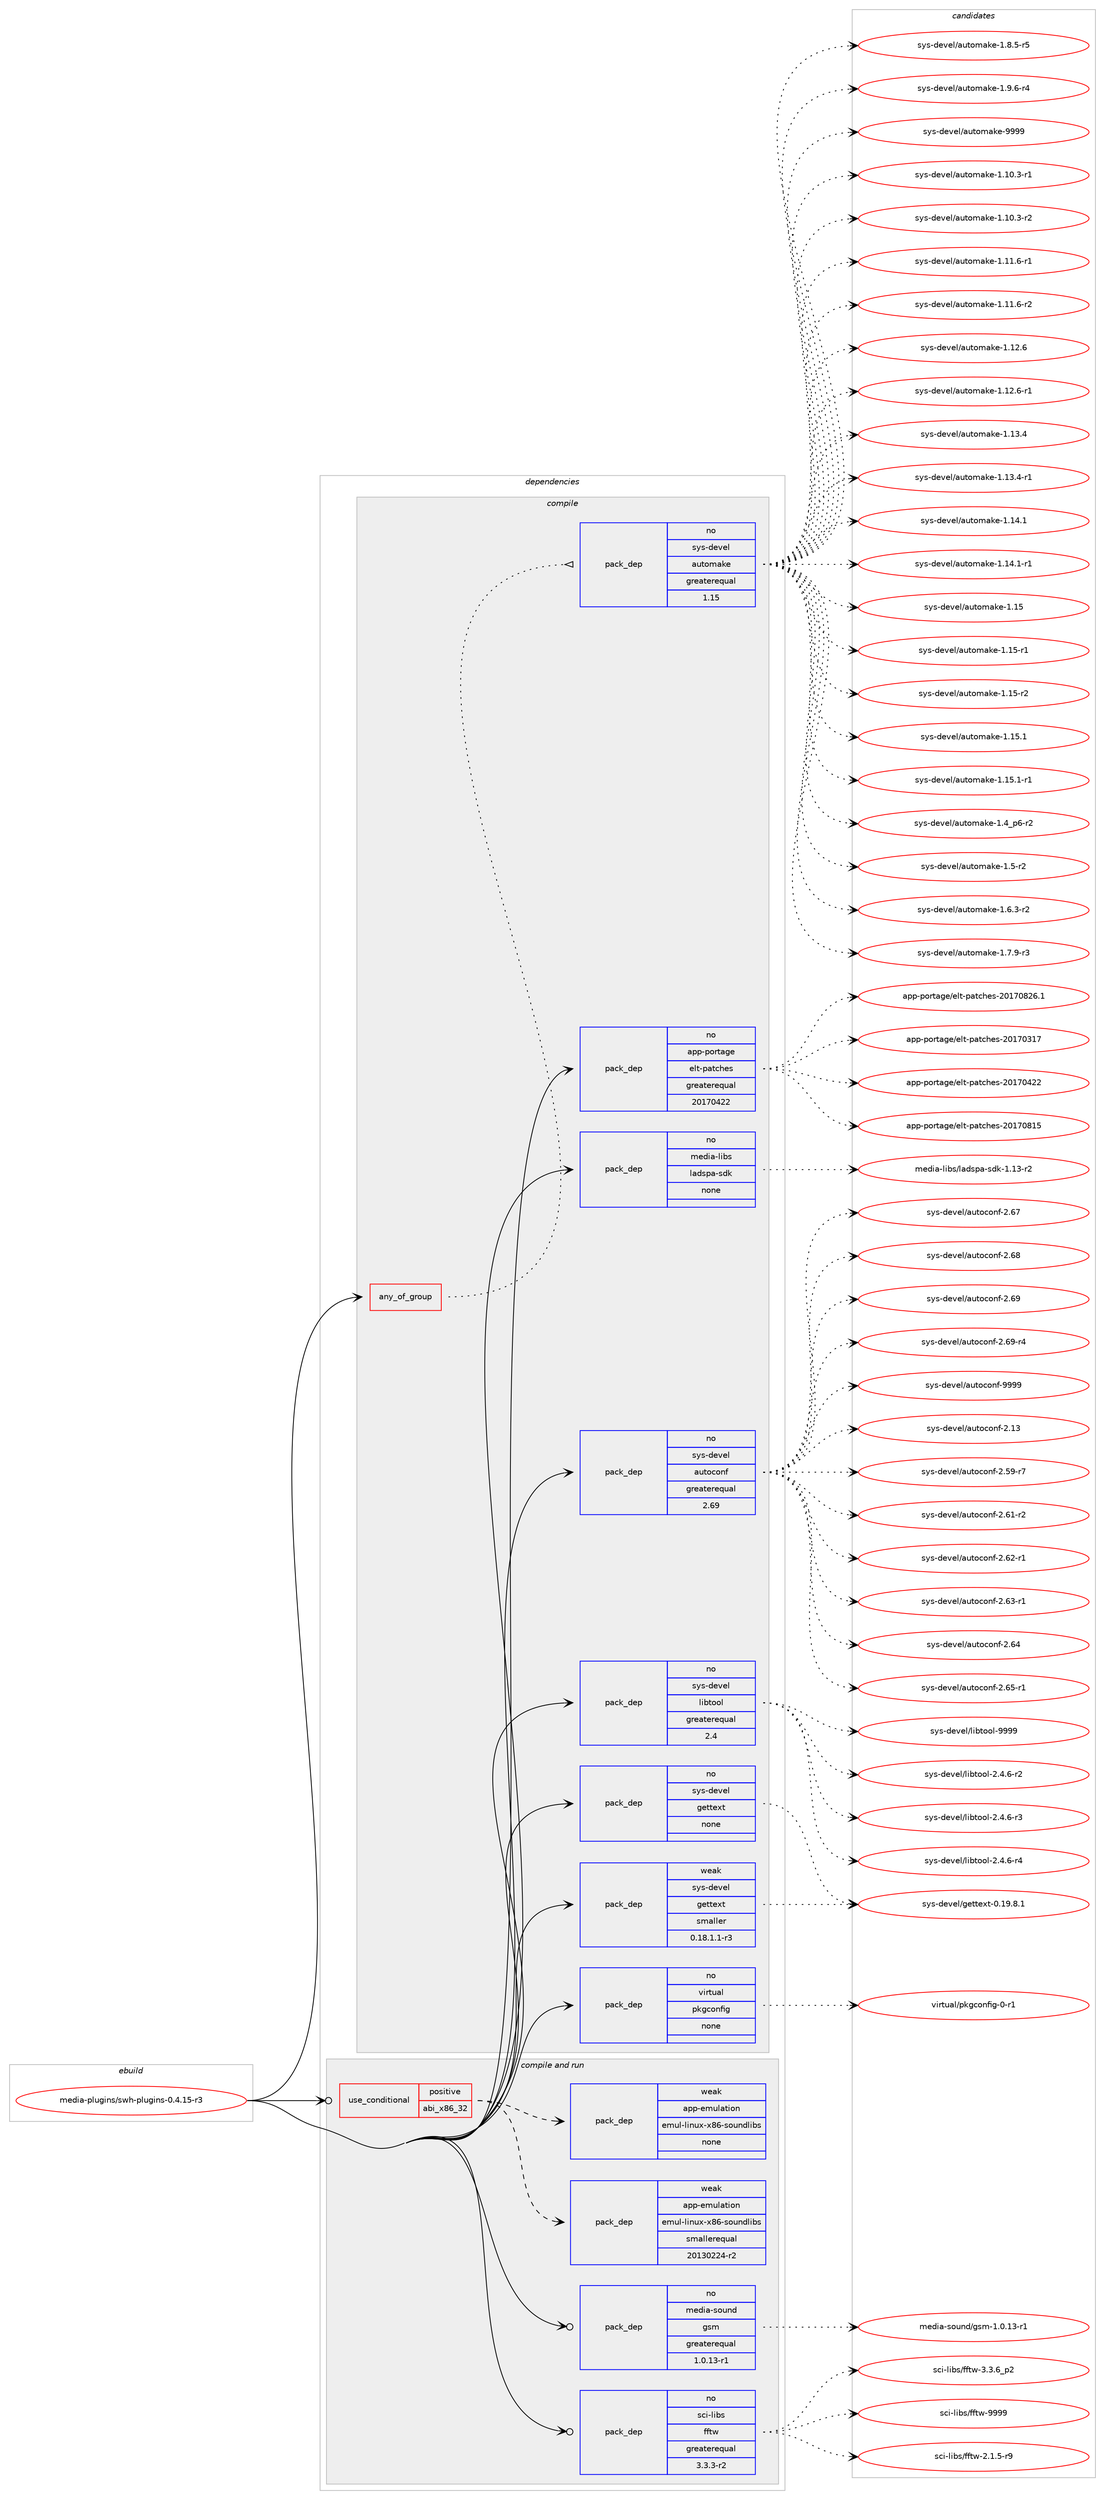 digraph prolog {

# *************
# Graph options
# *************

newrank=true;
concentrate=true;
compound=true;
graph [rankdir=LR,fontname=Helvetica,fontsize=10,ranksep=1.5];#, ranksep=2.5, nodesep=0.2];
edge  [arrowhead=vee];
node  [fontname=Helvetica,fontsize=10];

# **********
# The ebuild
# **********

subgraph cluster_leftcol {
color=gray;
rank=same;
label=<<i>ebuild</i>>;
id [label="media-plugins/swh-plugins-0.4.15-r3", color=red, width=4, href="../media-plugins/swh-plugins-0.4.15-r3.svg"];
}

# ****************
# The dependencies
# ****************

subgraph cluster_midcol {
color=gray;
label=<<i>dependencies</i>>;
subgraph cluster_compile {
fillcolor="#eeeeee";
style=filled;
label=<<i>compile</i>>;
subgraph any5849 {
dependency375852 [label=<<TABLE BORDER="0" CELLBORDER="1" CELLSPACING="0" CELLPADDING="4"><TR><TD CELLPADDING="10">any_of_group</TD></TR></TABLE>>, shape=none, color=red];subgraph pack277394 {
dependency375853 [label=<<TABLE BORDER="0" CELLBORDER="1" CELLSPACING="0" CELLPADDING="4" WIDTH="220"><TR><TD ROWSPAN="6" CELLPADDING="30">pack_dep</TD></TR><TR><TD WIDTH="110">no</TD></TR><TR><TD>sys-devel</TD></TR><TR><TD>automake</TD></TR><TR><TD>greaterequal</TD></TR><TR><TD>1.15</TD></TR></TABLE>>, shape=none, color=blue];
}
dependency375852:e -> dependency375853:w [weight=20,style="dotted",arrowhead="oinv"];
}
id:e -> dependency375852:w [weight=20,style="solid",arrowhead="vee"];
subgraph pack277395 {
dependency375854 [label=<<TABLE BORDER="0" CELLBORDER="1" CELLSPACING="0" CELLPADDING="4" WIDTH="220"><TR><TD ROWSPAN="6" CELLPADDING="30">pack_dep</TD></TR><TR><TD WIDTH="110">no</TD></TR><TR><TD>app-portage</TD></TR><TR><TD>elt-patches</TD></TR><TR><TD>greaterequal</TD></TR><TR><TD>20170422</TD></TR></TABLE>>, shape=none, color=blue];
}
id:e -> dependency375854:w [weight=20,style="solid",arrowhead="vee"];
subgraph pack277396 {
dependency375855 [label=<<TABLE BORDER="0" CELLBORDER="1" CELLSPACING="0" CELLPADDING="4" WIDTH="220"><TR><TD ROWSPAN="6" CELLPADDING="30">pack_dep</TD></TR><TR><TD WIDTH="110">no</TD></TR><TR><TD>media-libs</TD></TR><TR><TD>ladspa-sdk</TD></TR><TR><TD>none</TD></TR><TR><TD></TD></TR></TABLE>>, shape=none, color=blue];
}
id:e -> dependency375855:w [weight=20,style="solid",arrowhead="vee"];
subgraph pack277397 {
dependency375856 [label=<<TABLE BORDER="0" CELLBORDER="1" CELLSPACING="0" CELLPADDING="4" WIDTH="220"><TR><TD ROWSPAN="6" CELLPADDING="30">pack_dep</TD></TR><TR><TD WIDTH="110">no</TD></TR><TR><TD>sys-devel</TD></TR><TR><TD>autoconf</TD></TR><TR><TD>greaterequal</TD></TR><TR><TD>2.69</TD></TR></TABLE>>, shape=none, color=blue];
}
id:e -> dependency375856:w [weight=20,style="solid",arrowhead="vee"];
subgraph pack277398 {
dependency375857 [label=<<TABLE BORDER="0" CELLBORDER="1" CELLSPACING="0" CELLPADDING="4" WIDTH="220"><TR><TD ROWSPAN="6" CELLPADDING="30">pack_dep</TD></TR><TR><TD WIDTH="110">no</TD></TR><TR><TD>sys-devel</TD></TR><TR><TD>gettext</TD></TR><TR><TD>none</TD></TR><TR><TD></TD></TR></TABLE>>, shape=none, color=blue];
}
id:e -> dependency375857:w [weight=20,style="solid",arrowhead="vee"];
subgraph pack277399 {
dependency375858 [label=<<TABLE BORDER="0" CELLBORDER="1" CELLSPACING="0" CELLPADDING="4" WIDTH="220"><TR><TD ROWSPAN="6" CELLPADDING="30">pack_dep</TD></TR><TR><TD WIDTH="110">no</TD></TR><TR><TD>sys-devel</TD></TR><TR><TD>libtool</TD></TR><TR><TD>greaterequal</TD></TR><TR><TD>2.4</TD></TR></TABLE>>, shape=none, color=blue];
}
id:e -> dependency375858:w [weight=20,style="solid",arrowhead="vee"];
subgraph pack277400 {
dependency375859 [label=<<TABLE BORDER="0" CELLBORDER="1" CELLSPACING="0" CELLPADDING="4" WIDTH="220"><TR><TD ROWSPAN="6" CELLPADDING="30">pack_dep</TD></TR><TR><TD WIDTH="110">no</TD></TR><TR><TD>virtual</TD></TR><TR><TD>pkgconfig</TD></TR><TR><TD>none</TD></TR><TR><TD></TD></TR></TABLE>>, shape=none, color=blue];
}
id:e -> dependency375859:w [weight=20,style="solid",arrowhead="vee"];
subgraph pack277401 {
dependency375860 [label=<<TABLE BORDER="0" CELLBORDER="1" CELLSPACING="0" CELLPADDING="4" WIDTH="220"><TR><TD ROWSPAN="6" CELLPADDING="30">pack_dep</TD></TR><TR><TD WIDTH="110">weak</TD></TR><TR><TD>sys-devel</TD></TR><TR><TD>gettext</TD></TR><TR><TD>smaller</TD></TR><TR><TD>0.18.1.1-r3</TD></TR></TABLE>>, shape=none, color=blue];
}
id:e -> dependency375860:w [weight=20,style="solid",arrowhead="vee"];
}
subgraph cluster_compileandrun {
fillcolor="#eeeeee";
style=filled;
label=<<i>compile and run</i>>;
subgraph cond92453 {
dependency375861 [label=<<TABLE BORDER="0" CELLBORDER="1" CELLSPACING="0" CELLPADDING="4"><TR><TD ROWSPAN="3" CELLPADDING="10">use_conditional</TD></TR><TR><TD>positive</TD></TR><TR><TD>abi_x86_32</TD></TR></TABLE>>, shape=none, color=red];
subgraph pack277402 {
dependency375862 [label=<<TABLE BORDER="0" CELLBORDER="1" CELLSPACING="0" CELLPADDING="4" WIDTH="220"><TR><TD ROWSPAN="6" CELLPADDING="30">pack_dep</TD></TR><TR><TD WIDTH="110">weak</TD></TR><TR><TD>app-emulation</TD></TR><TR><TD>emul-linux-x86-soundlibs</TD></TR><TR><TD>smallerequal</TD></TR><TR><TD>20130224-r2</TD></TR></TABLE>>, shape=none, color=blue];
}
dependency375861:e -> dependency375862:w [weight=20,style="dashed",arrowhead="vee"];
subgraph pack277403 {
dependency375863 [label=<<TABLE BORDER="0" CELLBORDER="1" CELLSPACING="0" CELLPADDING="4" WIDTH="220"><TR><TD ROWSPAN="6" CELLPADDING="30">pack_dep</TD></TR><TR><TD WIDTH="110">weak</TD></TR><TR><TD>app-emulation</TD></TR><TR><TD>emul-linux-x86-soundlibs</TD></TR><TR><TD>none</TD></TR><TR><TD></TD></TR></TABLE>>, shape=none, color=blue];
}
dependency375861:e -> dependency375863:w [weight=20,style="dashed",arrowhead="vee"];
}
id:e -> dependency375861:w [weight=20,style="solid",arrowhead="odotvee"];
subgraph pack277404 {
dependency375864 [label=<<TABLE BORDER="0" CELLBORDER="1" CELLSPACING="0" CELLPADDING="4" WIDTH="220"><TR><TD ROWSPAN="6" CELLPADDING="30">pack_dep</TD></TR><TR><TD WIDTH="110">no</TD></TR><TR><TD>media-sound</TD></TR><TR><TD>gsm</TD></TR><TR><TD>greaterequal</TD></TR><TR><TD>1.0.13-r1</TD></TR></TABLE>>, shape=none, color=blue];
}
id:e -> dependency375864:w [weight=20,style="solid",arrowhead="odotvee"];
subgraph pack277405 {
dependency375865 [label=<<TABLE BORDER="0" CELLBORDER="1" CELLSPACING="0" CELLPADDING="4" WIDTH="220"><TR><TD ROWSPAN="6" CELLPADDING="30">pack_dep</TD></TR><TR><TD WIDTH="110">no</TD></TR><TR><TD>sci-libs</TD></TR><TR><TD>fftw</TD></TR><TR><TD>greaterequal</TD></TR><TR><TD>3.3.3-r2</TD></TR></TABLE>>, shape=none, color=blue];
}
id:e -> dependency375865:w [weight=20,style="solid",arrowhead="odotvee"];
}
subgraph cluster_run {
fillcolor="#eeeeee";
style=filled;
label=<<i>run</i>>;
}
}

# **************
# The candidates
# **************

subgraph cluster_choices {
rank=same;
color=gray;
label=<<i>candidates</i>>;

subgraph choice277394 {
color=black;
nodesep=1;
choice11512111545100101118101108479711711611110997107101454946494846514511449 [label="sys-devel/automake-1.10.3-r1", color=red, width=4,href="../sys-devel/automake-1.10.3-r1.svg"];
choice11512111545100101118101108479711711611110997107101454946494846514511450 [label="sys-devel/automake-1.10.3-r2", color=red, width=4,href="../sys-devel/automake-1.10.3-r2.svg"];
choice11512111545100101118101108479711711611110997107101454946494946544511449 [label="sys-devel/automake-1.11.6-r1", color=red, width=4,href="../sys-devel/automake-1.11.6-r1.svg"];
choice11512111545100101118101108479711711611110997107101454946494946544511450 [label="sys-devel/automake-1.11.6-r2", color=red, width=4,href="../sys-devel/automake-1.11.6-r2.svg"];
choice1151211154510010111810110847971171161111099710710145494649504654 [label="sys-devel/automake-1.12.6", color=red, width=4,href="../sys-devel/automake-1.12.6.svg"];
choice11512111545100101118101108479711711611110997107101454946495046544511449 [label="sys-devel/automake-1.12.6-r1", color=red, width=4,href="../sys-devel/automake-1.12.6-r1.svg"];
choice1151211154510010111810110847971171161111099710710145494649514652 [label="sys-devel/automake-1.13.4", color=red, width=4,href="../sys-devel/automake-1.13.4.svg"];
choice11512111545100101118101108479711711611110997107101454946495146524511449 [label="sys-devel/automake-1.13.4-r1", color=red, width=4,href="../sys-devel/automake-1.13.4-r1.svg"];
choice1151211154510010111810110847971171161111099710710145494649524649 [label="sys-devel/automake-1.14.1", color=red, width=4,href="../sys-devel/automake-1.14.1.svg"];
choice11512111545100101118101108479711711611110997107101454946495246494511449 [label="sys-devel/automake-1.14.1-r1", color=red, width=4,href="../sys-devel/automake-1.14.1-r1.svg"];
choice115121115451001011181011084797117116111109971071014549464953 [label="sys-devel/automake-1.15", color=red, width=4,href="../sys-devel/automake-1.15.svg"];
choice1151211154510010111810110847971171161111099710710145494649534511449 [label="sys-devel/automake-1.15-r1", color=red, width=4,href="../sys-devel/automake-1.15-r1.svg"];
choice1151211154510010111810110847971171161111099710710145494649534511450 [label="sys-devel/automake-1.15-r2", color=red, width=4,href="../sys-devel/automake-1.15-r2.svg"];
choice1151211154510010111810110847971171161111099710710145494649534649 [label="sys-devel/automake-1.15.1", color=red, width=4,href="../sys-devel/automake-1.15.1.svg"];
choice11512111545100101118101108479711711611110997107101454946495346494511449 [label="sys-devel/automake-1.15.1-r1", color=red, width=4,href="../sys-devel/automake-1.15.1-r1.svg"];
choice115121115451001011181011084797117116111109971071014549465295112544511450 [label="sys-devel/automake-1.4_p6-r2", color=red, width=4,href="../sys-devel/automake-1.4_p6-r2.svg"];
choice11512111545100101118101108479711711611110997107101454946534511450 [label="sys-devel/automake-1.5-r2", color=red, width=4,href="../sys-devel/automake-1.5-r2.svg"];
choice115121115451001011181011084797117116111109971071014549465446514511450 [label="sys-devel/automake-1.6.3-r2", color=red, width=4,href="../sys-devel/automake-1.6.3-r2.svg"];
choice115121115451001011181011084797117116111109971071014549465546574511451 [label="sys-devel/automake-1.7.9-r3", color=red, width=4,href="../sys-devel/automake-1.7.9-r3.svg"];
choice115121115451001011181011084797117116111109971071014549465646534511453 [label="sys-devel/automake-1.8.5-r5", color=red, width=4,href="../sys-devel/automake-1.8.5-r5.svg"];
choice115121115451001011181011084797117116111109971071014549465746544511452 [label="sys-devel/automake-1.9.6-r4", color=red, width=4,href="../sys-devel/automake-1.9.6-r4.svg"];
choice115121115451001011181011084797117116111109971071014557575757 [label="sys-devel/automake-9999", color=red, width=4,href="../sys-devel/automake-9999.svg"];
dependency375853:e -> choice11512111545100101118101108479711711611110997107101454946494846514511449:w [style=dotted,weight="100"];
dependency375853:e -> choice11512111545100101118101108479711711611110997107101454946494846514511450:w [style=dotted,weight="100"];
dependency375853:e -> choice11512111545100101118101108479711711611110997107101454946494946544511449:w [style=dotted,weight="100"];
dependency375853:e -> choice11512111545100101118101108479711711611110997107101454946494946544511450:w [style=dotted,weight="100"];
dependency375853:e -> choice1151211154510010111810110847971171161111099710710145494649504654:w [style=dotted,weight="100"];
dependency375853:e -> choice11512111545100101118101108479711711611110997107101454946495046544511449:w [style=dotted,weight="100"];
dependency375853:e -> choice1151211154510010111810110847971171161111099710710145494649514652:w [style=dotted,weight="100"];
dependency375853:e -> choice11512111545100101118101108479711711611110997107101454946495146524511449:w [style=dotted,weight="100"];
dependency375853:e -> choice1151211154510010111810110847971171161111099710710145494649524649:w [style=dotted,weight="100"];
dependency375853:e -> choice11512111545100101118101108479711711611110997107101454946495246494511449:w [style=dotted,weight="100"];
dependency375853:e -> choice115121115451001011181011084797117116111109971071014549464953:w [style=dotted,weight="100"];
dependency375853:e -> choice1151211154510010111810110847971171161111099710710145494649534511449:w [style=dotted,weight="100"];
dependency375853:e -> choice1151211154510010111810110847971171161111099710710145494649534511450:w [style=dotted,weight="100"];
dependency375853:e -> choice1151211154510010111810110847971171161111099710710145494649534649:w [style=dotted,weight="100"];
dependency375853:e -> choice11512111545100101118101108479711711611110997107101454946495346494511449:w [style=dotted,weight="100"];
dependency375853:e -> choice115121115451001011181011084797117116111109971071014549465295112544511450:w [style=dotted,weight="100"];
dependency375853:e -> choice11512111545100101118101108479711711611110997107101454946534511450:w [style=dotted,weight="100"];
dependency375853:e -> choice115121115451001011181011084797117116111109971071014549465446514511450:w [style=dotted,weight="100"];
dependency375853:e -> choice115121115451001011181011084797117116111109971071014549465546574511451:w [style=dotted,weight="100"];
dependency375853:e -> choice115121115451001011181011084797117116111109971071014549465646534511453:w [style=dotted,weight="100"];
dependency375853:e -> choice115121115451001011181011084797117116111109971071014549465746544511452:w [style=dotted,weight="100"];
dependency375853:e -> choice115121115451001011181011084797117116111109971071014557575757:w [style=dotted,weight="100"];
}
subgraph choice277395 {
color=black;
nodesep=1;
choice97112112451121111141169710310147101108116451129711699104101115455048495548514955 [label="app-portage/elt-patches-20170317", color=red, width=4,href="../app-portage/elt-patches-20170317.svg"];
choice97112112451121111141169710310147101108116451129711699104101115455048495548525050 [label="app-portage/elt-patches-20170422", color=red, width=4,href="../app-portage/elt-patches-20170422.svg"];
choice97112112451121111141169710310147101108116451129711699104101115455048495548564953 [label="app-portage/elt-patches-20170815", color=red, width=4,href="../app-portage/elt-patches-20170815.svg"];
choice971121124511211111411697103101471011081164511297116991041011154550484955485650544649 [label="app-portage/elt-patches-20170826.1", color=red, width=4,href="../app-portage/elt-patches-20170826.1.svg"];
dependency375854:e -> choice97112112451121111141169710310147101108116451129711699104101115455048495548514955:w [style=dotted,weight="100"];
dependency375854:e -> choice97112112451121111141169710310147101108116451129711699104101115455048495548525050:w [style=dotted,weight="100"];
dependency375854:e -> choice97112112451121111141169710310147101108116451129711699104101115455048495548564953:w [style=dotted,weight="100"];
dependency375854:e -> choice971121124511211111411697103101471011081164511297116991041011154550484955485650544649:w [style=dotted,weight="100"];
}
subgraph choice277396 {
color=black;
nodesep=1;
choice1091011001059745108105981154710897100115112974511510010745494649514511450 [label="media-libs/ladspa-sdk-1.13-r2", color=red, width=4,href="../media-libs/ladspa-sdk-1.13-r2.svg"];
dependency375855:e -> choice1091011001059745108105981154710897100115112974511510010745494649514511450:w [style=dotted,weight="100"];
}
subgraph choice277397 {
color=black;
nodesep=1;
choice115121115451001011181011084797117116111991111101024550464951 [label="sys-devel/autoconf-2.13", color=red, width=4,href="../sys-devel/autoconf-2.13.svg"];
choice1151211154510010111810110847971171161119911111010245504653574511455 [label="sys-devel/autoconf-2.59-r7", color=red, width=4,href="../sys-devel/autoconf-2.59-r7.svg"];
choice1151211154510010111810110847971171161119911111010245504654494511450 [label="sys-devel/autoconf-2.61-r2", color=red, width=4,href="../sys-devel/autoconf-2.61-r2.svg"];
choice1151211154510010111810110847971171161119911111010245504654504511449 [label="sys-devel/autoconf-2.62-r1", color=red, width=4,href="../sys-devel/autoconf-2.62-r1.svg"];
choice1151211154510010111810110847971171161119911111010245504654514511449 [label="sys-devel/autoconf-2.63-r1", color=red, width=4,href="../sys-devel/autoconf-2.63-r1.svg"];
choice115121115451001011181011084797117116111991111101024550465452 [label="sys-devel/autoconf-2.64", color=red, width=4,href="../sys-devel/autoconf-2.64.svg"];
choice1151211154510010111810110847971171161119911111010245504654534511449 [label="sys-devel/autoconf-2.65-r1", color=red, width=4,href="../sys-devel/autoconf-2.65-r1.svg"];
choice115121115451001011181011084797117116111991111101024550465455 [label="sys-devel/autoconf-2.67", color=red, width=4,href="../sys-devel/autoconf-2.67.svg"];
choice115121115451001011181011084797117116111991111101024550465456 [label="sys-devel/autoconf-2.68", color=red, width=4,href="../sys-devel/autoconf-2.68.svg"];
choice115121115451001011181011084797117116111991111101024550465457 [label="sys-devel/autoconf-2.69", color=red, width=4,href="../sys-devel/autoconf-2.69.svg"];
choice1151211154510010111810110847971171161119911111010245504654574511452 [label="sys-devel/autoconf-2.69-r4", color=red, width=4,href="../sys-devel/autoconf-2.69-r4.svg"];
choice115121115451001011181011084797117116111991111101024557575757 [label="sys-devel/autoconf-9999", color=red, width=4,href="../sys-devel/autoconf-9999.svg"];
dependency375856:e -> choice115121115451001011181011084797117116111991111101024550464951:w [style=dotted,weight="100"];
dependency375856:e -> choice1151211154510010111810110847971171161119911111010245504653574511455:w [style=dotted,weight="100"];
dependency375856:e -> choice1151211154510010111810110847971171161119911111010245504654494511450:w [style=dotted,weight="100"];
dependency375856:e -> choice1151211154510010111810110847971171161119911111010245504654504511449:w [style=dotted,weight="100"];
dependency375856:e -> choice1151211154510010111810110847971171161119911111010245504654514511449:w [style=dotted,weight="100"];
dependency375856:e -> choice115121115451001011181011084797117116111991111101024550465452:w [style=dotted,weight="100"];
dependency375856:e -> choice1151211154510010111810110847971171161119911111010245504654534511449:w [style=dotted,weight="100"];
dependency375856:e -> choice115121115451001011181011084797117116111991111101024550465455:w [style=dotted,weight="100"];
dependency375856:e -> choice115121115451001011181011084797117116111991111101024550465456:w [style=dotted,weight="100"];
dependency375856:e -> choice115121115451001011181011084797117116111991111101024550465457:w [style=dotted,weight="100"];
dependency375856:e -> choice1151211154510010111810110847971171161119911111010245504654574511452:w [style=dotted,weight="100"];
dependency375856:e -> choice115121115451001011181011084797117116111991111101024557575757:w [style=dotted,weight="100"];
}
subgraph choice277398 {
color=black;
nodesep=1;
choice1151211154510010111810110847103101116116101120116454846495746564649 [label="sys-devel/gettext-0.19.8.1", color=red, width=4,href="../sys-devel/gettext-0.19.8.1.svg"];
dependency375857:e -> choice1151211154510010111810110847103101116116101120116454846495746564649:w [style=dotted,weight="100"];
}
subgraph choice277399 {
color=black;
nodesep=1;
choice1151211154510010111810110847108105981161111111084550465246544511450 [label="sys-devel/libtool-2.4.6-r2", color=red, width=4,href="../sys-devel/libtool-2.4.6-r2.svg"];
choice1151211154510010111810110847108105981161111111084550465246544511451 [label="sys-devel/libtool-2.4.6-r3", color=red, width=4,href="../sys-devel/libtool-2.4.6-r3.svg"];
choice1151211154510010111810110847108105981161111111084550465246544511452 [label="sys-devel/libtool-2.4.6-r4", color=red, width=4,href="../sys-devel/libtool-2.4.6-r4.svg"];
choice1151211154510010111810110847108105981161111111084557575757 [label="sys-devel/libtool-9999", color=red, width=4,href="../sys-devel/libtool-9999.svg"];
dependency375858:e -> choice1151211154510010111810110847108105981161111111084550465246544511450:w [style=dotted,weight="100"];
dependency375858:e -> choice1151211154510010111810110847108105981161111111084550465246544511451:w [style=dotted,weight="100"];
dependency375858:e -> choice1151211154510010111810110847108105981161111111084550465246544511452:w [style=dotted,weight="100"];
dependency375858:e -> choice1151211154510010111810110847108105981161111111084557575757:w [style=dotted,weight="100"];
}
subgraph choice277400 {
color=black;
nodesep=1;
choice11810511411611797108471121071039911111010210510345484511449 [label="virtual/pkgconfig-0-r1", color=red, width=4,href="../virtual/pkgconfig-0-r1.svg"];
dependency375859:e -> choice11810511411611797108471121071039911111010210510345484511449:w [style=dotted,weight="100"];
}
subgraph choice277401 {
color=black;
nodesep=1;
choice1151211154510010111810110847103101116116101120116454846495746564649 [label="sys-devel/gettext-0.19.8.1", color=red, width=4,href="../sys-devel/gettext-0.19.8.1.svg"];
dependency375860:e -> choice1151211154510010111810110847103101116116101120116454846495746564649:w [style=dotted,weight="100"];
}
subgraph choice277402 {
color=black;
nodesep=1;
}
subgraph choice277403 {
color=black;
nodesep=1;
}
subgraph choice277404 {
color=black;
nodesep=1;
choice109101100105974511511111711010047103115109454946484649514511449 [label="media-sound/gsm-1.0.13-r1", color=red, width=4,href="../media-sound/gsm-1.0.13-r1.svg"];
dependency375864:e -> choice109101100105974511511111711010047103115109454946484649514511449:w [style=dotted,weight="100"];
}
subgraph choice277405 {
color=black;
nodesep=1;
choice115991054510810598115471021021161194550464946534511457 [label="sci-libs/fftw-2.1.5-r9", color=red, width=4,href="../sci-libs/fftw-2.1.5-r9.svg"];
choice115991054510810598115471021021161194551465146549511250 [label="sci-libs/fftw-3.3.6_p2", color=red, width=4,href="../sci-libs/fftw-3.3.6_p2.svg"];
choice115991054510810598115471021021161194557575757 [label="sci-libs/fftw-9999", color=red, width=4,href="../sci-libs/fftw-9999.svg"];
dependency375865:e -> choice115991054510810598115471021021161194550464946534511457:w [style=dotted,weight="100"];
dependency375865:e -> choice115991054510810598115471021021161194551465146549511250:w [style=dotted,weight="100"];
dependency375865:e -> choice115991054510810598115471021021161194557575757:w [style=dotted,weight="100"];
}
}

}
